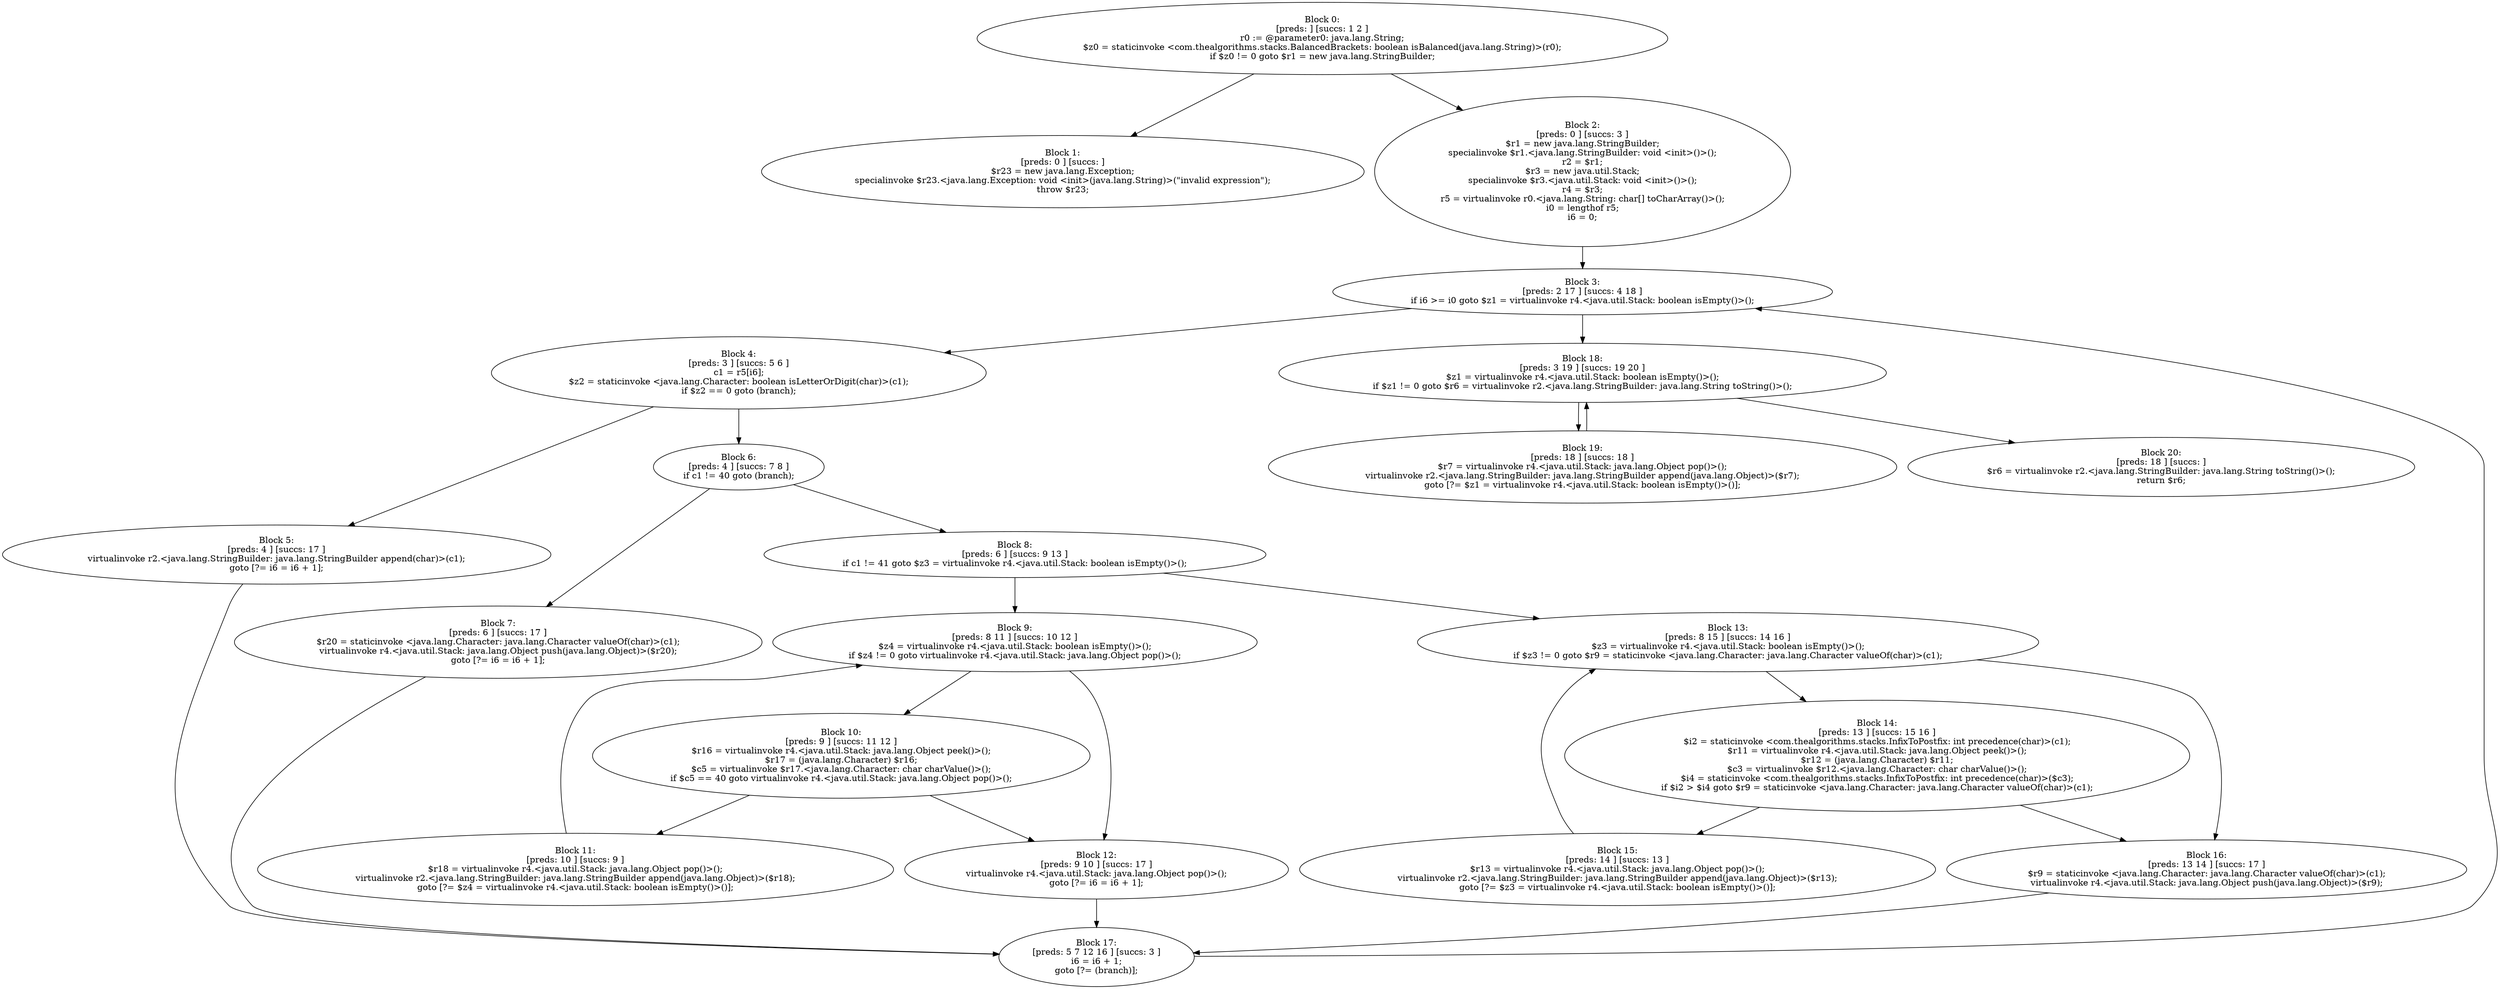 digraph "unitGraph" {
    "Block 0:
[preds: ] [succs: 1 2 ]
r0 := @parameter0: java.lang.String;
$z0 = staticinvoke <com.thealgorithms.stacks.BalancedBrackets: boolean isBalanced(java.lang.String)>(r0);
if $z0 != 0 goto $r1 = new java.lang.StringBuilder;
"
    "Block 1:
[preds: 0 ] [succs: ]
$r23 = new java.lang.Exception;
specialinvoke $r23.<java.lang.Exception: void <init>(java.lang.String)>(\"invalid expression\");
throw $r23;
"
    "Block 2:
[preds: 0 ] [succs: 3 ]
$r1 = new java.lang.StringBuilder;
specialinvoke $r1.<java.lang.StringBuilder: void <init>()>();
r2 = $r1;
$r3 = new java.util.Stack;
specialinvoke $r3.<java.util.Stack: void <init>()>();
r4 = $r3;
r5 = virtualinvoke r0.<java.lang.String: char[] toCharArray()>();
i0 = lengthof r5;
i6 = 0;
"
    "Block 3:
[preds: 2 17 ] [succs: 4 18 ]
if i6 >= i0 goto $z1 = virtualinvoke r4.<java.util.Stack: boolean isEmpty()>();
"
    "Block 4:
[preds: 3 ] [succs: 5 6 ]
c1 = r5[i6];
$z2 = staticinvoke <java.lang.Character: boolean isLetterOrDigit(char)>(c1);
if $z2 == 0 goto (branch);
"
    "Block 5:
[preds: 4 ] [succs: 17 ]
virtualinvoke r2.<java.lang.StringBuilder: java.lang.StringBuilder append(char)>(c1);
goto [?= i6 = i6 + 1];
"
    "Block 6:
[preds: 4 ] [succs: 7 8 ]
if c1 != 40 goto (branch);
"
    "Block 7:
[preds: 6 ] [succs: 17 ]
$r20 = staticinvoke <java.lang.Character: java.lang.Character valueOf(char)>(c1);
virtualinvoke r4.<java.util.Stack: java.lang.Object push(java.lang.Object)>($r20);
goto [?= i6 = i6 + 1];
"
    "Block 8:
[preds: 6 ] [succs: 9 13 ]
if c1 != 41 goto $z3 = virtualinvoke r4.<java.util.Stack: boolean isEmpty()>();
"
    "Block 9:
[preds: 8 11 ] [succs: 10 12 ]
$z4 = virtualinvoke r4.<java.util.Stack: boolean isEmpty()>();
if $z4 != 0 goto virtualinvoke r4.<java.util.Stack: java.lang.Object pop()>();
"
    "Block 10:
[preds: 9 ] [succs: 11 12 ]
$r16 = virtualinvoke r4.<java.util.Stack: java.lang.Object peek()>();
$r17 = (java.lang.Character) $r16;
$c5 = virtualinvoke $r17.<java.lang.Character: char charValue()>();
if $c5 == 40 goto virtualinvoke r4.<java.util.Stack: java.lang.Object pop()>();
"
    "Block 11:
[preds: 10 ] [succs: 9 ]
$r18 = virtualinvoke r4.<java.util.Stack: java.lang.Object pop()>();
virtualinvoke r2.<java.lang.StringBuilder: java.lang.StringBuilder append(java.lang.Object)>($r18);
goto [?= $z4 = virtualinvoke r4.<java.util.Stack: boolean isEmpty()>()];
"
    "Block 12:
[preds: 9 10 ] [succs: 17 ]
virtualinvoke r4.<java.util.Stack: java.lang.Object pop()>();
goto [?= i6 = i6 + 1];
"
    "Block 13:
[preds: 8 15 ] [succs: 14 16 ]
$z3 = virtualinvoke r4.<java.util.Stack: boolean isEmpty()>();
if $z3 != 0 goto $r9 = staticinvoke <java.lang.Character: java.lang.Character valueOf(char)>(c1);
"
    "Block 14:
[preds: 13 ] [succs: 15 16 ]
$i2 = staticinvoke <com.thealgorithms.stacks.InfixToPostfix: int precedence(char)>(c1);
$r11 = virtualinvoke r4.<java.util.Stack: java.lang.Object peek()>();
$r12 = (java.lang.Character) $r11;
$c3 = virtualinvoke $r12.<java.lang.Character: char charValue()>();
$i4 = staticinvoke <com.thealgorithms.stacks.InfixToPostfix: int precedence(char)>($c3);
if $i2 > $i4 goto $r9 = staticinvoke <java.lang.Character: java.lang.Character valueOf(char)>(c1);
"
    "Block 15:
[preds: 14 ] [succs: 13 ]
$r13 = virtualinvoke r4.<java.util.Stack: java.lang.Object pop()>();
virtualinvoke r2.<java.lang.StringBuilder: java.lang.StringBuilder append(java.lang.Object)>($r13);
goto [?= $z3 = virtualinvoke r4.<java.util.Stack: boolean isEmpty()>()];
"
    "Block 16:
[preds: 13 14 ] [succs: 17 ]
$r9 = staticinvoke <java.lang.Character: java.lang.Character valueOf(char)>(c1);
virtualinvoke r4.<java.util.Stack: java.lang.Object push(java.lang.Object)>($r9);
"
    "Block 17:
[preds: 5 7 12 16 ] [succs: 3 ]
i6 = i6 + 1;
goto [?= (branch)];
"
    "Block 18:
[preds: 3 19 ] [succs: 19 20 ]
$z1 = virtualinvoke r4.<java.util.Stack: boolean isEmpty()>();
if $z1 != 0 goto $r6 = virtualinvoke r2.<java.lang.StringBuilder: java.lang.String toString()>();
"
    "Block 19:
[preds: 18 ] [succs: 18 ]
$r7 = virtualinvoke r4.<java.util.Stack: java.lang.Object pop()>();
virtualinvoke r2.<java.lang.StringBuilder: java.lang.StringBuilder append(java.lang.Object)>($r7);
goto [?= $z1 = virtualinvoke r4.<java.util.Stack: boolean isEmpty()>()];
"
    "Block 20:
[preds: 18 ] [succs: ]
$r6 = virtualinvoke r2.<java.lang.StringBuilder: java.lang.String toString()>();
return $r6;
"
    "Block 0:
[preds: ] [succs: 1 2 ]
r0 := @parameter0: java.lang.String;
$z0 = staticinvoke <com.thealgorithms.stacks.BalancedBrackets: boolean isBalanced(java.lang.String)>(r0);
if $z0 != 0 goto $r1 = new java.lang.StringBuilder;
"->"Block 1:
[preds: 0 ] [succs: ]
$r23 = new java.lang.Exception;
specialinvoke $r23.<java.lang.Exception: void <init>(java.lang.String)>(\"invalid expression\");
throw $r23;
";
    "Block 0:
[preds: ] [succs: 1 2 ]
r0 := @parameter0: java.lang.String;
$z0 = staticinvoke <com.thealgorithms.stacks.BalancedBrackets: boolean isBalanced(java.lang.String)>(r0);
if $z0 != 0 goto $r1 = new java.lang.StringBuilder;
"->"Block 2:
[preds: 0 ] [succs: 3 ]
$r1 = new java.lang.StringBuilder;
specialinvoke $r1.<java.lang.StringBuilder: void <init>()>();
r2 = $r1;
$r3 = new java.util.Stack;
specialinvoke $r3.<java.util.Stack: void <init>()>();
r4 = $r3;
r5 = virtualinvoke r0.<java.lang.String: char[] toCharArray()>();
i0 = lengthof r5;
i6 = 0;
";
    "Block 2:
[preds: 0 ] [succs: 3 ]
$r1 = new java.lang.StringBuilder;
specialinvoke $r1.<java.lang.StringBuilder: void <init>()>();
r2 = $r1;
$r3 = new java.util.Stack;
specialinvoke $r3.<java.util.Stack: void <init>()>();
r4 = $r3;
r5 = virtualinvoke r0.<java.lang.String: char[] toCharArray()>();
i0 = lengthof r5;
i6 = 0;
"->"Block 3:
[preds: 2 17 ] [succs: 4 18 ]
if i6 >= i0 goto $z1 = virtualinvoke r4.<java.util.Stack: boolean isEmpty()>();
";
    "Block 3:
[preds: 2 17 ] [succs: 4 18 ]
if i6 >= i0 goto $z1 = virtualinvoke r4.<java.util.Stack: boolean isEmpty()>();
"->"Block 4:
[preds: 3 ] [succs: 5 6 ]
c1 = r5[i6];
$z2 = staticinvoke <java.lang.Character: boolean isLetterOrDigit(char)>(c1);
if $z2 == 0 goto (branch);
";
    "Block 3:
[preds: 2 17 ] [succs: 4 18 ]
if i6 >= i0 goto $z1 = virtualinvoke r4.<java.util.Stack: boolean isEmpty()>();
"->"Block 18:
[preds: 3 19 ] [succs: 19 20 ]
$z1 = virtualinvoke r4.<java.util.Stack: boolean isEmpty()>();
if $z1 != 0 goto $r6 = virtualinvoke r2.<java.lang.StringBuilder: java.lang.String toString()>();
";
    "Block 4:
[preds: 3 ] [succs: 5 6 ]
c1 = r5[i6];
$z2 = staticinvoke <java.lang.Character: boolean isLetterOrDigit(char)>(c1);
if $z2 == 0 goto (branch);
"->"Block 5:
[preds: 4 ] [succs: 17 ]
virtualinvoke r2.<java.lang.StringBuilder: java.lang.StringBuilder append(char)>(c1);
goto [?= i6 = i6 + 1];
";
    "Block 4:
[preds: 3 ] [succs: 5 6 ]
c1 = r5[i6];
$z2 = staticinvoke <java.lang.Character: boolean isLetterOrDigit(char)>(c1);
if $z2 == 0 goto (branch);
"->"Block 6:
[preds: 4 ] [succs: 7 8 ]
if c1 != 40 goto (branch);
";
    "Block 5:
[preds: 4 ] [succs: 17 ]
virtualinvoke r2.<java.lang.StringBuilder: java.lang.StringBuilder append(char)>(c1);
goto [?= i6 = i6 + 1];
"->"Block 17:
[preds: 5 7 12 16 ] [succs: 3 ]
i6 = i6 + 1;
goto [?= (branch)];
";
    "Block 6:
[preds: 4 ] [succs: 7 8 ]
if c1 != 40 goto (branch);
"->"Block 7:
[preds: 6 ] [succs: 17 ]
$r20 = staticinvoke <java.lang.Character: java.lang.Character valueOf(char)>(c1);
virtualinvoke r4.<java.util.Stack: java.lang.Object push(java.lang.Object)>($r20);
goto [?= i6 = i6 + 1];
";
    "Block 6:
[preds: 4 ] [succs: 7 8 ]
if c1 != 40 goto (branch);
"->"Block 8:
[preds: 6 ] [succs: 9 13 ]
if c1 != 41 goto $z3 = virtualinvoke r4.<java.util.Stack: boolean isEmpty()>();
";
    "Block 7:
[preds: 6 ] [succs: 17 ]
$r20 = staticinvoke <java.lang.Character: java.lang.Character valueOf(char)>(c1);
virtualinvoke r4.<java.util.Stack: java.lang.Object push(java.lang.Object)>($r20);
goto [?= i6 = i6 + 1];
"->"Block 17:
[preds: 5 7 12 16 ] [succs: 3 ]
i6 = i6 + 1;
goto [?= (branch)];
";
    "Block 8:
[preds: 6 ] [succs: 9 13 ]
if c1 != 41 goto $z3 = virtualinvoke r4.<java.util.Stack: boolean isEmpty()>();
"->"Block 9:
[preds: 8 11 ] [succs: 10 12 ]
$z4 = virtualinvoke r4.<java.util.Stack: boolean isEmpty()>();
if $z4 != 0 goto virtualinvoke r4.<java.util.Stack: java.lang.Object pop()>();
";
    "Block 8:
[preds: 6 ] [succs: 9 13 ]
if c1 != 41 goto $z3 = virtualinvoke r4.<java.util.Stack: boolean isEmpty()>();
"->"Block 13:
[preds: 8 15 ] [succs: 14 16 ]
$z3 = virtualinvoke r4.<java.util.Stack: boolean isEmpty()>();
if $z3 != 0 goto $r9 = staticinvoke <java.lang.Character: java.lang.Character valueOf(char)>(c1);
";
    "Block 9:
[preds: 8 11 ] [succs: 10 12 ]
$z4 = virtualinvoke r4.<java.util.Stack: boolean isEmpty()>();
if $z4 != 0 goto virtualinvoke r4.<java.util.Stack: java.lang.Object pop()>();
"->"Block 10:
[preds: 9 ] [succs: 11 12 ]
$r16 = virtualinvoke r4.<java.util.Stack: java.lang.Object peek()>();
$r17 = (java.lang.Character) $r16;
$c5 = virtualinvoke $r17.<java.lang.Character: char charValue()>();
if $c5 == 40 goto virtualinvoke r4.<java.util.Stack: java.lang.Object pop()>();
";
    "Block 9:
[preds: 8 11 ] [succs: 10 12 ]
$z4 = virtualinvoke r4.<java.util.Stack: boolean isEmpty()>();
if $z4 != 0 goto virtualinvoke r4.<java.util.Stack: java.lang.Object pop()>();
"->"Block 12:
[preds: 9 10 ] [succs: 17 ]
virtualinvoke r4.<java.util.Stack: java.lang.Object pop()>();
goto [?= i6 = i6 + 1];
";
    "Block 10:
[preds: 9 ] [succs: 11 12 ]
$r16 = virtualinvoke r4.<java.util.Stack: java.lang.Object peek()>();
$r17 = (java.lang.Character) $r16;
$c5 = virtualinvoke $r17.<java.lang.Character: char charValue()>();
if $c5 == 40 goto virtualinvoke r4.<java.util.Stack: java.lang.Object pop()>();
"->"Block 11:
[preds: 10 ] [succs: 9 ]
$r18 = virtualinvoke r4.<java.util.Stack: java.lang.Object pop()>();
virtualinvoke r2.<java.lang.StringBuilder: java.lang.StringBuilder append(java.lang.Object)>($r18);
goto [?= $z4 = virtualinvoke r4.<java.util.Stack: boolean isEmpty()>()];
";
    "Block 10:
[preds: 9 ] [succs: 11 12 ]
$r16 = virtualinvoke r4.<java.util.Stack: java.lang.Object peek()>();
$r17 = (java.lang.Character) $r16;
$c5 = virtualinvoke $r17.<java.lang.Character: char charValue()>();
if $c5 == 40 goto virtualinvoke r4.<java.util.Stack: java.lang.Object pop()>();
"->"Block 12:
[preds: 9 10 ] [succs: 17 ]
virtualinvoke r4.<java.util.Stack: java.lang.Object pop()>();
goto [?= i6 = i6 + 1];
";
    "Block 11:
[preds: 10 ] [succs: 9 ]
$r18 = virtualinvoke r4.<java.util.Stack: java.lang.Object pop()>();
virtualinvoke r2.<java.lang.StringBuilder: java.lang.StringBuilder append(java.lang.Object)>($r18);
goto [?= $z4 = virtualinvoke r4.<java.util.Stack: boolean isEmpty()>()];
"->"Block 9:
[preds: 8 11 ] [succs: 10 12 ]
$z4 = virtualinvoke r4.<java.util.Stack: boolean isEmpty()>();
if $z4 != 0 goto virtualinvoke r4.<java.util.Stack: java.lang.Object pop()>();
";
    "Block 12:
[preds: 9 10 ] [succs: 17 ]
virtualinvoke r4.<java.util.Stack: java.lang.Object pop()>();
goto [?= i6 = i6 + 1];
"->"Block 17:
[preds: 5 7 12 16 ] [succs: 3 ]
i6 = i6 + 1;
goto [?= (branch)];
";
    "Block 13:
[preds: 8 15 ] [succs: 14 16 ]
$z3 = virtualinvoke r4.<java.util.Stack: boolean isEmpty()>();
if $z3 != 0 goto $r9 = staticinvoke <java.lang.Character: java.lang.Character valueOf(char)>(c1);
"->"Block 14:
[preds: 13 ] [succs: 15 16 ]
$i2 = staticinvoke <com.thealgorithms.stacks.InfixToPostfix: int precedence(char)>(c1);
$r11 = virtualinvoke r4.<java.util.Stack: java.lang.Object peek()>();
$r12 = (java.lang.Character) $r11;
$c3 = virtualinvoke $r12.<java.lang.Character: char charValue()>();
$i4 = staticinvoke <com.thealgorithms.stacks.InfixToPostfix: int precedence(char)>($c3);
if $i2 > $i4 goto $r9 = staticinvoke <java.lang.Character: java.lang.Character valueOf(char)>(c1);
";
    "Block 13:
[preds: 8 15 ] [succs: 14 16 ]
$z3 = virtualinvoke r4.<java.util.Stack: boolean isEmpty()>();
if $z3 != 0 goto $r9 = staticinvoke <java.lang.Character: java.lang.Character valueOf(char)>(c1);
"->"Block 16:
[preds: 13 14 ] [succs: 17 ]
$r9 = staticinvoke <java.lang.Character: java.lang.Character valueOf(char)>(c1);
virtualinvoke r4.<java.util.Stack: java.lang.Object push(java.lang.Object)>($r9);
";
    "Block 14:
[preds: 13 ] [succs: 15 16 ]
$i2 = staticinvoke <com.thealgorithms.stacks.InfixToPostfix: int precedence(char)>(c1);
$r11 = virtualinvoke r4.<java.util.Stack: java.lang.Object peek()>();
$r12 = (java.lang.Character) $r11;
$c3 = virtualinvoke $r12.<java.lang.Character: char charValue()>();
$i4 = staticinvoke <com.thealgorithms.stacks.InfixToPostfix: int precedence(char)>($c3);
if $i2 > $i4 goto $r9 = staticinvoke <java.lang.Character: java.lang.Character valueOf(char)>(c1);
"->"Block 15:
[preds: 14 ] [succs: 13 ]
$r13 = virtualinvoke r4.<java.util.Stack: java.lang.Object pop()>();
virtualinvoke r2.<java.lang.StringBuilder: java.lang.StringBuilder append(java.lang.Object)>($r13);
goto [?= $z3 = virtualinvoke r4.<java.util.Stack: boolean isEmpty()>()];
";
    "Block 14:
[preds: 13 ] [succs: 15 16 ]
$i2 = staticinvoke <com.thealgorithms.stacks.InfixToPostfix: int precedence(char)>(c1);
$r11 = virtualinvoke r4.<java.util.Stack: java.lang.Object peek()>();
$r12 = (java.lang.Character) $r11;
$c3 = virtualinvoke $r12.<java.lang.Character: char charValue()>();
$i4 = staticinvoke <com.thealgorithms.stacks.InfixToPostfix: int precedence(char)>($c3);
if $i2 > $i4 goto $r9 = staticinvoke <java.lang.Character: java.lang.Character valueOf(char)>(c1);
"->"Block 16:
[preds: 13 14 ] [succs: 17 ]
$r9 = staticinvoke <java.lang.Character: java.lang.Character valueOf(char)>(c1);
virtualinvoke r4.<java.util.Stack: java.lang.Object push(java.lang.Object)>($r9);
";
    "Block 15:
[preds: 14 ] [succs: 13 ]
$r13 = virtualinvoke r4.<java.util.Stack: java.lang.Object pop()>();
virtualinvoke r2.<java.lang.StringBuilder: java.lang.StringBuilder append(java.lang.Object)>($r13);
goto [?= $z3 = virtualinvoke r4.<java.util.Stack: boolean isEmpty()>()];
"->"Block 13:
[preds: 8 15 ] [succs: 14 16 ]
$z3 = virtualinvoke r4.<java.util.Stack: boolean isEmpty()>();
if $z3 != 0 goto $r9 = staticinvoke <java.lang.Character: java.lang.Character valueOf(char)>(c1);
";
    "Block 16:
[preds: 13 14 ] [succs: 17 ]
$r9 = staticinvoke <java.lang.Character: java.lang.Character valueOf(char)>(c1);
virtualinvoke r4.<java.util.Stack: java.lang.Object push(java.lang.Object)>($r9);
"->"Block 17:
[preds: 5 7 12 16 ] [succs: 3 ]
i6 = i6 + 1;
goto [?= (branch)];
";
    "Block 17:
[preds: 5 7 12 16 ] [succs: 3 ]
i6 = i6 + 1;
goto [?= (branch)];
"->"Block 3:
[preds: 2 17 ] [succs: 4 18 ]
if i6 >= i0 goto $z1 = virtualinvoke r4.<java.util.Stack: boolean isEmpty()>();
";
    "Block 18:
[preds: 3 19 ] [succs: 19 20 ]
$z1 = virtualinvoke r4.<java.util.Stack: boolean isEmpty()>();
if $z1 != 0 goto $r6 = virtualinvoke r2.<java.lang.StringBuilder: java.lang.String toString()>();
"->"Block 19:
[preds: 18 ] [succs: 18 ]
$r7 = virtualinvoke r4.<java.util.Stack: java.lang.Object pop()>();
virtualinvoke r2.<java.lang.StringBuilder: java.lang.StringBuilder append(java.lang.Object)>($r7);
goto [?= $z1 = virtualinvoke r4.<java.util.Stack: boolean isEmpty()>()];
";
    "Block 18:
[preds: 3 19 ] [succs: 19 20 ]
$z1 = virtualinvoke r4.<java.util.Stack: boolean isEmpty()>();
if $z1 != 0 goto $r6 = virtualinvoke r2.<java.lang.StringBuilder: java.lang.String toString()>();
"->"Block 20:
[preds: 18 ] [succs: ]
$r6 = virtualinvoke r2.<java.lang.StringBuilder: java.lang.String toString()>();
return $r6;
";
    "Block 19:
[preds: 18 ] [succs: 18 ]
$r7 = virtualinvoke r4.<java.util.Stack: java.lang.Object pop()>();
virtualinvoke r2.<java.lang.StringBuilder: java.lang.StringBuilder append(java.lang.Object)>($r7);
goto [?= $z1 = virtualinvoke r4.<java.util.Stack: boolean isEmpty()>()];
"->"Block 18:
[preds: 3 19 ] [succs: 19 20 ]
$z1 = virtualinvoke r4.<java.util.Stack: boolean isEmpty()>();
if $z1 != 0 goto $r6 = virtualinvoke r2.<java.lang.StringBuilder: java.lang.String toString()>();
";
}
